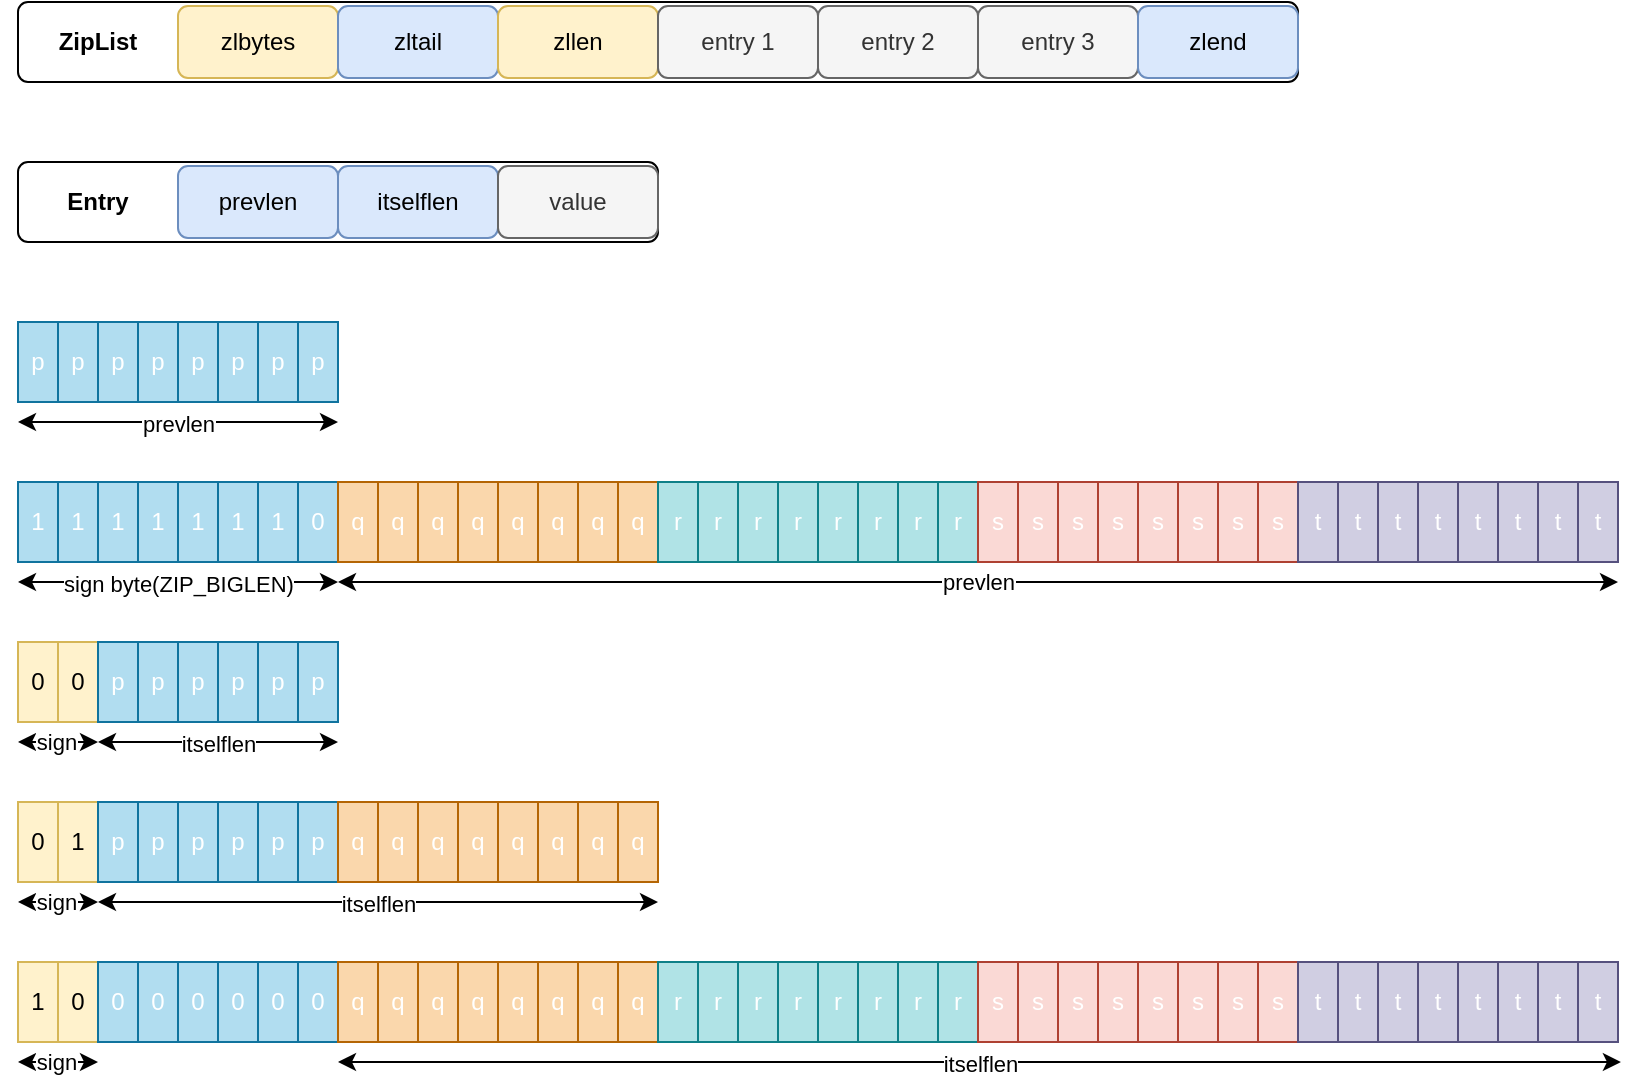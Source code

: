 <mxfile version="22.1.16" type="device">
  <diagram name="페이지-1" id="Gcc-xkVWNxIO55lsaenb">
    <mxGraphModel dx="599" dy="394" grid="0" gridSize="10" guides="1" tooltips="1" connect="1" arrows="1" fold="1" page="1" pageScale="1" pageWidth="1169" pageHeight="827" math="0" shadow="0">
      <root>
        <mxCell id="0" />
        <mxCell id="1" parent="0" />
        <mxCell id="vcLzqb1B1sTBKDjQmZa7-1" value="" style="rounded=1;absoluteArcSize=1;html=1;arcSize=10;" vertex="1" parent="1">
          <mxGeometry x="240" y="160" width="640" height="40" as="geometry" />
        </mxCell>
        <mxCell id="vcLzqb1B1sTBKDjQmZa7-2" value="&lt;b&gt;ZipList&lt;/b&gt;" style="html=1;shape=mxgraph.er.anchor;whiteSpace=wrap;" vertex="1" parent="vcLzqb1B1sTBKDjQmZa7-1">
          <mxGeometry width="80" height="40" as="geometry" />
        </mxCell>
        <mxCell id="vcLzqb1B1sTBKDjQmZa7-3" value="zlbytes" style="rounded=1;absoluteArcSize=1;html=1;arcSize=10;whiteSpace=wrap;points=[];strokeColor=#d6b656;fillColor=#fff2cc;" vertex="1" parent="vcLzqb1B1sTBKDjQmZa7-1">
          <mxGeometry x="80" y="2" width="80" height="36" as="geometry" />
        </mxCell>
        <mxCell id="vcLzqb1B1sTBKDjQmZa7-4" value="zltail" style="rounded=1;absoluteArcSize=1;html=1;arcSize=10;whiteSpace=wrap;points=[];strokeColor=#6c8ebf;fillColor=#dae8fc;" vertex="1" parent="vcLzqb1B1sTBKDjQmZa7-1">
          <mxGeometry x="160" y="2" width="80" height="36" as="geometry" />
        </mxCell>
        <mxCell id="vcLzqb1B1sTBKDjQmZa7-5" value="zllen" style="rounded=1;absoluteArcSize=1;html=1;arcSize=10;whiteSpace=wrap;points=[];strokeColor=#d6b656;fillColor=#fff2cc;" vertex="1" parent="vcLzqb1B1sTBKDjQmZa7-1">
          <mxGeometry x="240" y="2" width="80" height="36" as="geometry" />
        </mxCell>
        <mxCell id="vcLzqb1B1sTBKDjQmZa7-6" value="entry 1" style="rounded=1;absoluteArcSize=1;html=1;arcSize=10;whiteSpace=wrap;points=[];strokeColor=#666666;fillColor=#f5f5f5;fontColor=#333333;" vertex="1" parent="vcLzqb1B1sTBKDjQmZa7-1">
          <mxGeometry x="320" y="2" width="80" height="36" as="geometry" />
        </mxCell>
        <mxCell id="vcLzqb1B1sTBKDjQmZa7-7" value="entry 2" style="rounded=1;absoluteArcSize=1;html=1;arcSize=10;whiteSpace=wrap;points=[];strokeColor=#666666;fillColor=#f5f5f5;fontColor=#333333;" vertex="1" parent="vcLzqb1B1sTBKDjQmZa7-1">
          <mxGeometry x="400" y="2" width="80" height="36" as="geometry" />
        </mxCell>
        <mxCell id="vcLzqb1B1sTBKDjQmZa7-8" value="entry 3" style="rounded=1;absoluteArcSize=1;html=1;arcSize=10;whiteSpace=wrap;points=[];strokeColor=#666666;fillColor=#f5f5f5;fontColor=#333333;" vertex="1" parent="vcLzqb1B1sTBKDjQmZa7-1">
          <mxGeometry x="480" y="2" width="80" height="36" as="geometry" />
        </mxCell>
        <mxCell id="vcLzqb1B1sTBKDjQmZa7-9" value="zlend" style="rounded=1;absoluteArcSize=1;html=1;arcSize=10;whiteSpace=wrap;points=[];strokeColor=#6c8ebf;fillColor=#dae8fc;" vertex="1" parent="vcLzqb1B1sTBKDjQmZa7-1">
          <mxGeometry x="560" y="2" width="80" height="36" as="geometry" />
        </mxCell>
        <mxCell id="vcLzqb1B1sTBKDjQmZa7-10" value="" style="rounded=1;absoluteArcSize=1;html=1;arcSize=10;" vertex="1" parent="1">
          <mxGeometry x="240" y="240" width="320" height="40" as="geometry" />
        </mxCell>
        <mxCell id="vcLzqb1B1sTBKDjQmZa7-11" value="&lt;b&gt;Entry&lt;/b&gt;" style="html=1;shape=mxgraph.er.anchor;whiteSpace=wrap;" vertex="1" parent="vcLzqb1B1sTBKDjQmZa7-10">
          <mxGeometry width="80" height="40" as="geometry" />
        </mxCell>
        <mxCell id="vcLzqb1B1sTBKDjQmZa7-12" value="prevlen" style="rounded=1;absoluteArcSize=1;html=1;arcSize=10;whiteSpace=wrap;points=[];strokeColor=#6c8ebf;fillColor=#dae8fc;" vertex="1" parent="vcLzqb1B1sTBKDjQmZa7-10">
          <mxGeometry x="80" y="2" width="80" height="36" as="geometry" />
        </mxCell>
        <mxCell id="vcLzqb1B1sTBKDjQmZa7-13" value="itselflen" style="rounded=1;absoluteArcSize=1;html=1;arcSize=10;whiteSpace=wrap;points=[];strokeColor=#6c8ebf;fillColor=#dae8fc;" vertex="1" parent="vcLzqb1B1sTBKDjQmZa7-10">
          <mxGeometry x="160" y="2" width="80" height="36" as="geometry" />
        </mxCell>
        <mxCell id="vcLzqb1B1sTBKDjQmZa7-14" value="value" style="rounded=1;absoluteArcSize=1;html=1;arcSize=10;whiteSpace=wrap;points=[];strokeColor=#666666;fillColor=#f5f5f5;fontColor=#333333;" vertex="1" parent="vcLzqb1B1sTBKDjQmZa7-10">
          <mxGeometry x="240" y="2" width="80" height="36" as="geometry" />
        </mxCell>
        <mxCell id="vcLzqb1B1sTBKDjQmZa7-15" value="&lt;font color=&quot;#ffffff&quot;&gt;p&lt;/font&gt;" style="text;html=1;strokeColor=#10739e;fillColor=#b1ddf0;align=center;verticalAlign=middle;whiteSpace=wrap;rounded=0;" vertex="1" parent="1">
          <mxGeometry x="240" y="320" width="20" height="40" as="geometry" />
        </mxCell>
        <mxCell id="vcLzqb1B1sTBKDjQmZa7-16" value="&lt;font color=&quot;#ffffff&quot;&gt;p&lt;/font&gt;" style="text;html=1;strokeColor=#10739e;fillColor=#b1ddf0;align=center;verticalAlign=middle;whiteSpace=wrap;rounded=0;" vertex="1" parent="1">
          <mxGeometry x="260" y="320" width="20" height="40" as="geometry" />
        </mxCell>
        <mxCell id="vcLzqb1B1sTBKDjQmZa7-17" value="&lt;font color=&quot;#ffffff&quot;&gt;p&lt;/font&gt;" style="text;html=1;strokeColor=#10739e;fillColor=#b1ddf0;align=center;verticalAlign=middle;whiteSpace=wrap;rounded=0;" vertex="1" parent="1">
          <mxGeometry x="280" y="320" width="20" height="40" as="geometry" />
        </mxCell>
        <mxCell id="vcLzqb1B1sTBKDjQmZa7-18" value="&lt;font color=&quot;#ffffff&quot;&gt;p&lt;/font&gt;" style="text;html=1;strokeColor=#10739e;fillColor=#b1ddf0;align=center;verticalAlign=middle;whiteSpace=wrap;rounded=0;" vertex="1" parent="1">
          <mxGeometry x="300" y="320" width="20" height="40" as="geometry" />
        </mxCell>
        <mxCell id="vcLzqb1B1sTBKDjQmZa7-19" value="&lt;font color=&quot;#ffffff&quot;&gt;p&lt;/font&gt;" style="text;html=1;strokeColor=#10739e;fillColor=#b1ddf0;align=center;verticalAlign=middle;whiteSpace=wrap;rounded=0;" vertex="1" parent="1">
          <mxGeometry x="320" y="320" width="20" height="40" as="geometry" />
        </mxCell>
        <mxCell id="vcLzqb1B1sTBKDjQmZa7-20" value="&lt;font color=&quot;#ffffff&quot;&gt;p&lt;/font&gt;" style="text;html=1;strokeColor=#10739e;fillColor=#b1ddf0;align=center;verticalAlign=middle;whiteSpace=wrap;rounded=0;" vertex="1" parent="1">
          <mxGeometry x="340" y="320" width="20" height="40" as="geometry" />
        </mxCell>
        <mxCell id="vcLzqb1B1sTBKDjQmZa7-21" value="&lt;font color=&quot;#ffffff&quot;&gt;p&lt;/font&gt;" style="text;html=1;strokeColor=#10739e;fillColor=#b1ddf0;align=center;verticalAlign=middle;whiteSpace=wrap;rounded=0;" vertex="1" parent="1">
          <mxGeometry x="360" y="320" width="20" height="40" as="geometry" />
        </mxCell>
        <mxCell id="vcLzqb1B1sTBKDjQmZa7-22" value="&lt;font color=&quot;#ffffff&quot;&gt;p&lt;/font&gt;" style="text;html=1;strokeColor=#10739e;fillColor=#b1ddf0;align=center;verticalAlign=middle;whiteSpace=wrap;rounded=0;" vertex="1" parent="1">
          <mxGeometry x="380" y="320" width="20" height="40" as="geometry" />
        </mxCell>
        <mxCell id="vcLzqb1B1sTBKDjQmZa7-23" value="" style="endArrow=classic;startArrow=classic;html=1;rounded=0;" edge="1" parent="1">
          <mxGeometry width="50" height="50" relative="1" as="geometry">
            <mxPoint x="240" y="370" as="sourcePoint" />
            <mxPoint x="400" y="370" as="targetPoint" />
          </mxGeometry>
        </mxCell>
        <mxCell id="vcLzqb1B1sTBKDjQmZa7-24" value="prevlen" style="edgeLabel;html=1;align=center;verticalAlign=middle;resizable=0;points=[];" vertex="1" connectable="0" parent="vcLzqb1B1sTBKDjQmZa7-23">
          <mxGeometry y="-1" relative="1" as="geometry">
            <mxPoint as="offset" />
          </mxGeometry>
        </mxCell>
        <mxCell id="vcLzqb1B1sTBKDjQmZa7-25" value="&lt;font color=&quot;#ffffff&quot;&gt;1&lt;/font&gt;" style="text;html=1;strokeColor=#10739e;fillColor=#b1ddf0;align=center;verticalAlign=middle;whiteSpace=wrap;rounded=0;" vertex="1" parent="1">
          <mxGeometry x="240" y="400" width="20" height="40" as="geometry" />
        </mxCell>
        <mxCell id="vcLzqb1B1sTBKDjQmZa7-26" value="&lt;font color=&quot;#ffffff&quot;&gt;1&lt;/font&gt;" style="text;html=1;strokeColor=#10739e;fillColor=#b1ddf0;align=center;verticalAlign=middle;whiteSpace=wrap;rounded=0;" vertex="1" parent="1">
          <mxGeometry x="260" y="400" width="20" height="40" as="geometry" />
        </mxCell>
        <mxCell id="vcLzqb1B1sTBKDjQmZa7-27" value="&lt;font color=&quot;#ffffff&quot;&gt;1&lt;/font&gt;" style="text;html=1;strokeColor=#10739e;fillColor=#b1ddf0;align=center;verticalAlign=middle;whiteSpace=wrap;rounded=0;" vertex="1" parent="1">
          <mxGeometry x="280" y="400" width="20" height="40" as="geometry" />
        </mxCell>
        <mxCell id="vcLzqb1B1sTBKDjQmZa7-28" value="&lt;font color=&quot;#ffffff&quot;&gt;1&lt;/font&gt;" style="text;html=1;strokeColor=#10739e;fillColor=#b1ddf0;align=center;verticalAlign=middle;whiteSpace=wrap;rounded=0;" vertex="1" parent="1">
          <mxGeometry x="300" y="400" width="20" height="40" as="geometry" />
        </mxCell>
        <mxCell id="vcLzqb1B1sTBKDjQmZa7-29" value="&lt;font color=&quot;#ffffff&quot;&gt;1&lt;/font&gt;" style="text;html=1;strokeColor=#10739e;fillColor=#b1ddf0;align=center;verticalAlign=middle;whiteSpace=wrap;rounded=0;" vertex="1" parent="1">
          <mxGeometry x="320" y="400" width="20" height="40" as="geometry" />
        </mxCell>
        <mxCell id="vcLzqb1B1sTBKDjQmZa7-30" value="&lt;font color=&quot;#ffffff&quot;&gt;1&lt;/font&gt;" style="text;html=1;strokeColor=#10739e;fillColor=#b1ddf0;align=center;verticalAlign=middle;whiteSpace=wrap;rounded=0;" vertex="1" parent="1">
          <mxGeometry x="340" y="400" width="20" height="40" as="geometry" />
        </mxCell>
        <mxCell id="vcLzqb1B1sTBKDjQmZa7-31" value="&lt;font color=&quot;#ffffff&quot;&gt;1&lt;/font&gt;" style="text;html=1;strokeColor=#10739e;fillColor=#b1ddf0;align=center;verticalAlign=middle;whiteSpace=wrap;rounded=0;" vertex="1" parent="1">
          <mxGeometry x="360" y="400" width="20" height="40" as="geometry" />
        </mxCell>
        <mxCell id="vcLzqb1B1sTBKDjQmZa7-32" value="&lt;font color=&quot;#ffffff&quot;&gt;0&lt;/font&gt;" style="text;html=1;strokeColor=#10739e;fillColor=#b1ddf0;align=center;verticalAlign=middle;whiteSpace=wrap;rounded=0;" vertex="1" parent="1">
          <mxGeometry x="380" y="400" width="20" height="40" as="geometry" />
        </mxCell>
        <mxCell id="vcLzqb1B1sTBKDjQmZa7-33" value="" style="endArrow=classic;startArrow=classic;html=1;rounded=0;" edge="1" parent="1">
          <mxGeometry width="50" height="50" relative="1" as="geometry">
            <mxPoint x="240" y="450" as="sourcePoint" />
            <mxPoint x="400" y="450" as="targetPoint" />
          </mxGeometry>
        </mxCell>
        <mxCell id="vcLzqb1B1sTBKDjQmZa7-34" value="sign byte(ZIP_BIGLEN)" style="edgeLabel;html=1;align=center;verticalAlign=middle;resizable=0;points=[];" vertex="1" connectable="0" parent="vcLzqb1B1sTBKDjQmZa7-33">
          <mxGeometry y="-1" relative="1" as="geometry">
            <mxPoint as="offset" />
          </mxGeometry>
        </mxCell>
        <mxCell id="vcLzqb1B1sTBKDjQmZa7-35" value="&lt;font color=&quot;#ffffff&quot;&gt;q&lt;/font&gt;" style="text;html=1;strokeColor=#b46504;fillColor=#fad7ac;align=center;verticalAlign=middle;whiteSpace=wrap;rounded=0;" vertex="1" parent="1">
          <mxGeometry x="400" y="400" width="20" height="40" as="geometry" />
        </mxCell>
        <mxCell id="vcLzqb1B1sTBKDjQmZa7-36" value="&lt;font color=&quot;#ffffff&quot;&gt;q&lt;/font&gt;" style="text;html=1;strokeColor=#b46504;fillColor=#fad7ac;align=center;verticalAlign=middle;whiteSpace=wrap;rounded=0;" vertex="1" parent="1">
          <mxGeometry x="420" y="400" width="20" height="40" as="geometry" />
        </mxCell>
        <mxCell id="vcLzqb1B1sTBKDjQmZa7-37" value="&lt;font color=&quot;#ffffff&quot;&gt;q&lt;/font&gt;" style="text;html=1;strokeColor=#b46504;fillColor=#fad7ac;align=center;verticalAlign=middle;whiteSpace=wrap;rounded=0;" vertex="1" parent="1">
          <mxGeometry x="440" y="400" width="20" height="40" as="geometry" />
        </mxCell>
        <mxCell id="vcLzqb1B1sTBKDjQmZa7-38" value="&lt;font color=&quot;#ffffff&quot;&gt;q&lt;/font&gt;" style="text;html=1;strokeColor=#b46504;fillColor=#fad7ac;align=center;verticalAlign=middle;whiteSpace=wrap;rounded=0;" vertex="1" parent="1">
          <mxGeometry x="460" y="400" width="20" height="40" as="geometry" />
        </mxCell>
        <mxCell id="vcLzqb1B1sTBKDjQmZa7-39" value="&lt;font color=&quot;#ffffff&quot;&gt;q&lt;/font&gt;" style="text;html=1;strokeColor=#b46504;fillColor=#fad7ac;align=center;verticalAlign=middle;whiteSpace=wrap;rounded=0;" vertex="1" parent="1">
          <mxGeometry x="480" y="400" width="20" height="40" as="geometry" />
        </mxCell>
        <mxCell id="vcLzqb1B1sTBKDjQmZa7-40" value="&lt;font color=&quot;#ffffff&quot;&gt;q&lt;/font&gt;" style="text;html=1;strokeColor=#b46504;fillColor=#fad7ac;align=center;verticalAlign=middle;whiteSpace=wrap;rounded=0;" vertex="1" parent="1">
          <mxGeometry x="500" y="400" width="20" height="40" as="geometry" />
        </mxCell>
        <mxCell id="vcLzqb1B1sTBKDjQmZa7-41" value="&lt;font color=&quot;#ffffff&quot;&gt;q&lt;/font&gt;" style="text;html=1;strokeColor=#b46504;fillColor=#fad7ac;align=center;verticalAlign=middle;whiteSpace=wrap;rounded=0;" vertex="1" parent="1">
          <mxGeometry x="520" y="400" width="20" height="40" as="geometry" />
        </mxCell>
        <mxCell id="vcLzqb1B1sTBKDjQmZa7-42" value="&lt;font color=&quot;#ffffff&quot;&gt;q&lt;/font&gt;" style="text;html=1;strokeColor=#b46504;fillColor=#fad7ac;align=center;verticalAlign=middle;whiteSpace=wrap;rounded=0;" vertex="1" parent="1">
          <mxGeometry x="540" y="400" width="20" height="40" as="geometry" />
        </mxCell>
        <mxCell id="vcLzqb1B1sTBKDjQmZa7-43" value="&lt;font color=&quot;#ffffff&quot;&gt;r&lt;/font&gt;" style="text;html=1;strokeColor=#0e8088;fillColor=#b0e3e6;align=center;verticalAlign=middle;whiteSpace=wrap;rounded=0;" vertex="1" parent="1">
          <mxGeometry x="560" y="400" width="20" height="40" as="geometry" />
        </mxCell>
        <mxCell id="vcLzqb1B1sTBKDjQmZa7-44" value="&lt;font color=&quot;#ffffff&quot;&gt;r&lt;/font&gt;" style="text;html=1;strokeColor=#0e8088;fillColor=#b0e3e6;align=center;verticalAlign=middle;whiteSpace=wrap;rounded=0;" vertex="1" parent="1">
          <mxGeometry x="580" y="400" width="20" height="40" as="geometry" />
        </mxCell>
        <mxCell id="vcLzqb1B1sTBKDjQmZa7-45" value="&lt;font color=&quot;#ffffff&quot;&gt;r&lt;/font&gt;" style="text;html=1;strokeColor=#0e8088;fillColor=#b0e3e6;align=center;verticalAlign=middle;whiteSpace=wrap;rounded=0;" vertex="1" parent="1">
          <mxGeometry x="600" y="400" width="20" height="40" as="geometry" />
        </mxCell>
        <mxCell id="vcLzqb1B1sTBKDjQmZa7-46" value="&lt;font color=&quot;#ffffff&quot;&gt;r&lt;/font&gt;" style="text;html=1;strokeColor=#0e8088;fillColor=#b0e3e6;align=center;verticalAlign=middle;whiteSpace=wrap;rounded=0;" vertex="1" parent="1">
          <mxGeometry x="620" y="400" width="20" height="40" as="geometry" />
        </mxCell>
        <mxCell id="vcLzqb1B1sTBKDjQmZa7-47" value="&lt;font color=&quot;#ffffff&quot;&gt;r&lt;/font&gt;" style="text;html=1;strokeColor=#0e8088;fillColor=#b0e3e6;align=center;verticalAlign=middle;whiteSpace=wrap;rounded=0;" vertex="1" parent="1">
          <mxGeometry x="640" y="400" width="20" height="40" as="geometry" />
        </mxCell>
        <mxCell id="vcLzqb1B1sTBKDjQmZa7-48" value="&lt;font color=&quot;#ffffff&quot;&gt;r&lt;/font&gt;" style="text;html=1;strokeColor=#0e8088;fillColor=#b0e3e6;align=center;verticalAlign=middle;whiteSpace=wrap;rounded=0;" vertex="1" parent="1">
          <mxGeometry x="660" y="400" width="20" height="40" as="geometry" />
        </mxCell>
        <mxCell id="vcLzqb1B1sTBKDjQmZa7-49" value="&lt;font color=&quot;#ffffff&quot;&gt;r&lt;/font&gt;" style="text;html=1;strokeColor=#0e8088;fillColor=#b0e3e6;align=center;verticalAlign=middle;whiteSpace=wrap;rounded=0;" vertex="1" parent="1">
          <mxGeometry x="680" y="400" width="20" height="40" as="geometry" />
        </mxCell>
        <mxCell id="vcLzqb1B1sTBKDjQmZa7-50" value="&lt;font color=&quot;#ffffff&quot;&gt;r&lt;/font&gt;" style="text;html=1;strokeColor=#0e8088;fillColor=#b0e3e6;align=center;verticalAlign=middle;whiteSpace=wrap;rounded=0;" vertex="1" parent="1">
          <mxGeometry x="700" y="400" width="20" height="40" as="geometry" />
        </mxCell>
        <mxCell id="vcLzqb1B1sTBKDjQmZa7-51" value="&lt;font color=&quot;#ffffff&quot;&gt;s&lt;/font&gt;" style="text;html=1;strokeColor=#ae4132;fillColor=#fad9d5;align=center;verticalAlign=middle;whiteSpace=wrap;rounded=0;" vertex="1" parent="1">
          <mxGeometry x="720" y="400" width="20" height="40" as="geometry" />
        </mxCell>
        <mxCell id="vcLzqb1B1sTBKDjQmZa7-52" value="&lt;font color=&quot;#ffffff&quot;&gt;s&lt;/font&gt;" style="text;html=1;strokeColor=#ae4132;fillColor=#fad9d5;align=center;verticalAlign=middle;whiteSpace=wrap;rounded=0;" vertex="1" parent="1">
          <mxGeometry x="740" y="400" width="20" height="40" as="geometry" />
        </mxCell>
        <mxCell id="vcLzqb1B1sTBKDjQmZa7-53" value="&lt;font color=&quot;#ffffff&quot;&gt;s&lt;/font&gt;" style="text;html=1;strokeColor=#ae4132;fillColor=#fad9d5;align=center;verticalAlign=middle;whiteSpace=wrap;rounded=0;" vertex="1" parent="1">
          <mxGeometry x="760" y="400" width="20" height="40" as="geometry" />
        </mxCell>
        <mxCell id="vcLzqb1B1sTBKDjQmZa7-54" value="&lt;font color=&quot;#ffffff&quot;&gt;s&lt;/font&gt;" style="text;html=1;strokeColor=#ae4132;fillColor=#fad9d5;align=center;verticalAlign=middle;whiteSpace=wrap;rounded=0;" vertex="1" parent="1">
          <mxGeometry x="780" y="400" width="20" height="40" as="geometry" />
        </mxCell>
        <mxCell id="vcLzqb1B1sTBKDjQmZa7-56" value="&lt;font color=&quot;#ffffff&quot;&gt;s&lt;/font&gt;" style="text;html=1;strokeColor=#ae4132;fillColor=#fad9d5;align=center;verticalAlign=middle;whiteSpace=wrap;rounded=0;" vertex="1" parent="1">
          <mxGeometry x="800" y="400" width="20" height="40" as="geometry" />
        </mxCell>
        <mxCell id="vcLzqb1B1sTBKDjQmZa7-57" value="&lt;font color=&quot;#ffffff&quot;&gt;s&lt;/font&gt;" style="text;html=1;strokeColor=#ae4132;fillColor=#fad9d5;align=center;verticalAlign=middle;whiteSpace=wrap;rounded=0;" vertex="1" parent="1">
          <mxGeometry x="820" y="400" width="20" height="40" as="geometry" />
        </mxCell>
        <mxCell id="vcLzqb1B1sTBKDjQmZa7-58" value="&lt;font color=&quot;#ffffff&quot;&gt;s&lt;/font&gt;" style="text;html=1;strokeColor=#ae4132;fillColor=#fad9d5;align=center;verticalAlign=middle;whiteSpace=wrap;rounded=0;" vertex="1" parent="1">
          <mxGeometry x="840" y="400" width="20" height="40" as="geometry" />
        </mxCell>
        <mxCell id="vcLzqb1B1sTBKDjQmZa7-59" value="&lt;font color=&quot;#ffffff&quot;&gt;s&lt;/font&gt;" style="text;html=1;strokeColor=#ae4132;fillColor=#fad9d5;align=center;verticalAlign=middle;whiteSpace=wrap;rounded=0;" vertex="1" parent="1">
          <mxGeometry x="860" y="400" width="20" height="40" as="geometry" />
        </mxCell>
        <mxCell id="vcLzqb1B1sTBKDjQmZa7-60" value="&lt;font color=&quot;#ffffff&quot;&gt;t&lt;/font&gt;" style="text;html=1;strokeColor=#56517e;fillColor=#d0cee2;align=center;verticalAlign=middle;whiteSpace=wrap;rounded=0;" vertex="1" parent="1">
          <mxGeometry x="880" y="400" width="20" height="40" as="geometry" />
        </mxCell>
        <mxCell id="vcLzqb1B1sTBKDjQmZa7-61" value="&lt;font color=&quot;#ffffff&quot;&gt;t&lt;/font&gt;" style="text;html=1;strokeColor=#56517e;fillColor=#d0cee2;align=center;verticalAlign=middle;whiteSpace=wrap;rounded=0;" vertex="1" parent="1">
          <mxGeometry x="900" y="400" width="20" height="40" as="geometry" />
        </mxCell>
        <mxCell id="vcLzqb1B1sTBKDjQmZa7-62" value="&lt;font color=&quot;#ffffff&quot;&gt;t&lt;/font&gt;" style="text;html=1;strokeColor=#56517e;fillColor=#d0cee2;align=center;verticalAlign=middle;whiteSpace=wrap;rounded=0;" vertex="1" parent="1">
          <mxGeometry x="920" y="400" width="20" height="40" as="geometry" />
        </mxCell>
        <mxCell id="vcLzqb1B1sTBKDjQmZa7-63" value="&lt;font color=&quot;#ffffff&quot;&gt;t&lt;/font&gt;" style="text;html=1;strokeColor=#56517e;fillColor=#d0cee2;align=center;verticalAlign=middle;whiteSpace=wrap;rounded=0;" vertex="1" parent="1">
          <mxGeometry x="940" y="400" width="20" height="40" as="geometry" />
        </mxCell>
        <mxCell id="vcLzqb1B1sTBKDjQmZa7-64" value="&lt;font color=&quot;#ffffff&quot;&gt;t&lt;/font&gt;" style="text;html=1;strokeColor=#56517e;fillColor=#d0cee2;align=center;verticalAlign=middle;whiteSpace=wrap;rounded=0;" vertex="1" parent="1">
          <mxGeometry x="960" y="400" width="20" height="40" as="geometry" />
        </mxCell>
        <mxCell id="vcLzqb1B1sTBKDjQmZa7-65" value="&lt;font color=&quot;#ffffff&quot;&gt;t&lt;/font&gt;" style="text;html=1;strokeColor=#56517e;fillColor=#d0cee2;align=center;verticalAlign=middle;whiteSpace=wrap;rounded=0;" vertex="1" parent="1">
          <mxGeometry x="980" y="400" width="20" height="40" as="geometry" />
        </mxCell>
        <mxCell id="vcLzqb1B1sTBKDjQmZa7-66" value="&lt;font color=&quot;#ffffff&quot;&gt;t&lt;/font&gt;" style="text;html=1;strokeColor=#56517e;fillColor=#d0cee2;align=center;verticalAlign=middle;whiteSpace=wrap;rounded=0;" vertex="1" parent="1">
          <mxGeometry x="1000" y="400" width="20" height="40" as="geometry" />
        </mxCell>
        <mxCell id="vcLzqb1B1sTBKDjQmZa7-67" value="&lt;font color=&quot;#ffffff&quot;&gt;t&lt;/font&gt;" style="text;html=1;strokeColor=#56517e;fillColor=#d0cee2;align=center;verticalAlign=middle;whiteSpace=wrap;rounded=0;" vertex="1" parent="1">
          <mxGeometry x="1020" y="400" width="20" height="40" as="geometry" />
        </mxCell>
        <mxCell id="vcLzqb1B1sTBKDjQmZa7-69" value="" style="endArrow=classic;startArrow=classic;html=1;rounded=0;" edge="1" parent="1">
          <mxGeometry width="50" height="50" relative="1" as="geometry">
            <mxPoint x="400" y="450" as="sourcePoint" />
            <mxPoint x="1040" y="450" as="targetPoint" />
          </mxGeometry>
        </mxCell>
        <mxCell id="vcLzqb1B1sTBKDjQmZa7-70" value="prevlen" style="edgeLabel;html=1;align=center;verticalAlign=middle;resizable=0;points=[];" vertex="1" connectable="0" parent="vcLzqb1B1sTBKDjQmZa7-69">
          <mxGeometry x="-0.002" relative="1" as="geometry">
            <mxPoint as="offset" />
          </mxGeometry>
        </mxCell>
        <mxCell id="vcLzqb1B1sTBKDjQmZa7-71" value="0" style="text;html=1;strokeColor=#d6b656;fillColor=#fff2cc;align=center;verticalAlign=middle;whiteSpace=wrap;rounded=0;" vertex="1" parent="1">
          <mxGeometry x="240" y="480" width="20" height="40" as="geometry" />
        </mxCell>
        <mxCell id="vcLzqb1B1sTBKDjQmZa7-72" value="0" style="text;html=1;strokeColor=#d6b656;fillColor=#fff2cc;align=center;verticalAlign=middle;whiteSpace=wrap;rounded=0;" vertex="1" parent="1">
          <mxGeometry x="260" y="480" width="20" height="40" as="geometry" />
        </mxCell>
        <mxCell id="vcLzqb1B1sTBKDjQmZa7-73" value="&lt;font color=&quot;#ffffff&quot;&gt;p&lt;/font&gt;" style="text;html=1;strokeColor=#10739e;fillColor=#b1ddf0;align=center;verticalAlign=middle;whiteSpace=wrap;rounded=0;" vertex="1" parent="1">
          <mxGeometry x="280" y="480" width="20" height="40" as="geometry" />
        </mxCell>
        <mxCell id="vcLzqb1B1sTBKDjQmZa7-74" value="&lt;font color=&quot;#ffffff&quot;&gt;p&lt;/font&gt;" style="text;html=1;strokeColor=#10739e;fillColor=#b1ddf0;align=center;verticalAlign=middle;whiteSpace=wrap;rounded=0;" vertex="1" parent="1">
          <mxGeometry x="300" y="480" width="20" height="40" as="geometry" />
        </mxCell>
        <mxCell id="vcLzqb1B1sTBKDjQmZa7-75" value="&lt;font color=&quot;#ffffff&quot;&gt;p&lt;/font&gt;" style="text;html=1;strokeColor=#10739e;fillColor=#b1ddf0;align=center;verticalAlign=middle;whiteSpace=wrap;rounded=0;" vertex="1" parent="1">
          <mxGeometry x="320" y="480" width="20" height="40" as="geometry" />
        </mxCell>
        <mxCell id="vcLzqb1B1sTBKDjQmZa7-76" value="&lt;font color=&quot;#ffffff&quot;&gt;p&lt;/font&gt;" style="text;html=1;strokeColor=#10739e;fillColor=#b1ddf0;align=center;verticalAlign=middle;whiteSpace=wrap;rounded=0;" vertex="1" parent="1">
          <mxGeometry x="340" y="480" width="20" height="40" as="geometry" />
        </mxCell>
        <mxCell id="vcLzqb1B1sTBKDjQmZa7-77" value="&lt;font color=&quot;#ffffff&quot;&gt;p&lt;/font&gt;" style="text;html=1;strokeColor=#10739e;fillColor=#b1ddf0;align=center;verticalAlign=middle;whiteSpace=wrap;rounded=0;" vertex="1" parent="1">
          <mxGeometry x="360" y="480" width="20" height="40" as="geometry" />
        </mxCell>
        <mxCell id="vcLzqb1B1sTBKDjQmZa7-78" value="&lt;font color=&quot;#ffffff&quot;&gt;p&lt;/font&gt;" style="text;html=1;strokeColor=#10739e;fillColor=#b1ddf0;align=center;verticalAlign=middle;whiteSpace=wrap;rounded=0;" vertex="1" parent="1">
          <mxGeometry x="380" y="480" width="20" height="40" as="geometry" />
        </mxCell>
        <mxCell id="vcLzqb1B1sTBKDjQmZa7-79" value="" style="endArrow=classic;startArrow=classic;html=1;rounded=0;" edge="1" parent="1">
          <mxGeometry width="50" height="50" relative="1" as="geometry">
            <mxPoint x="280" y="530" as="sourcePoint" />
            <mxPoint x="400" y="530" as="targetPoint" />
          </mxGeometry>
        </mxCell>
        <mxCell id="vcLzqb1B1sTBKDjQmZa7-80" value="itselflen" style="edgeLabel;html=1;align=center;verticalAlign=middle;resizable=0;points=[];" vertex="1" connectable="0" parent="vcLzqb1B1sTBKDjQmZa7-79">
          <mxGeometry y="-1" relative="1" as="geometry">
            <mxPoint as="offset" />
          </mxGeometry>
        </mxCell>
        <mxCell id="vcLzqb1B1sTBKDjQmZa7-92" value="1" style="text;html=1;strokeColor=#d6b656;fillColor=#fff2cc;align=center;verticalAlign=middle;whiteSpace=wrap;rounded=0;" vertex="1" parent="1">
          <mxGeometry x="240" y="640" width="20" height="40" as="geometry" />
        </mxCell>
        <mxCell id="vcLzqb1B1sTBKDjQmZa7-93" value="0" style="text;html=1;strokeColor=#d6b656;fillColor=#fff2cc;align=center;verticalAlign=middle;whiteSpace=wrap;rounded=0;" vertex="1" parent="1">
          <mxGeometry x="260" y="640" width="20" height="40" as="geometry" />
        </mxCell>
        <mxCell id="vcLzqb1B1sTBKDjQmZa7-94" value="&lt;font color=&quot;#ffffff&quot;&gt;0&lt;/font&gt;" style="text;html=1;strokeColor=#10739e;fillColor=#b1ddf0;align=center;verticalAlign=middle;whiteSpace=wrap;rounded=0;" vertex="1" parent="1">
          <mxGeometry x="280" y="640" width="20" height="40" as="geometry" />
        </mxCell>
        <mxCell id="vcLzqb1B1sTBKDjQmZa7-95" value="&lt;font color=&quot;#ffffff&quot;&gt;0&lt;/font&gt;" style="text;html=1;strokeColor=#10739e;fillColor=#b1ddf0;align=center;verticalAlign=middle;whiteSpace=wrap;rounded=0;" vertex="1" parent="1">
          <mxGeometry x="300" y="640" width="20" height="40" as="geometry" />
        </mxCell>
        <mxCell id="vcLzqb1B1sTBKDjQmZa7-96" value="&lt;font color=&quot;#ffffff&quot;&gt;0&lt;/font&gt;" style="text;html=1;strokeColor=#10739e;fillColor=#b1ddf0;align=center;verticalAlign=middle;whiteSpace=wrap;rounded=0;" vertex="1" parent="1">
          <mxGeometry x="320" y="640" width="20" height="40" as="geometry" />
        </mxCell>
        <mxCell id="vcLzqb1B1sTBKDjQmZa7-97" value="&lt;font color=&quot;#ffffff&quot;&gt;0&lt;/font&gt;" style="text;html=1;strokeColor=#10739e;fillColor=#b1ddf0;align=center;verticalAlign=middle;whiteSpace=wrap;rounded=0;" vertex="1" parent="1">
          <mxGeometry x="340" y="640" width="20" height="40" as="geometry" />
        </mxCell>
        <mxCell id="vcLzqb1B1sTBKDjQmZa7-98" value="&lt;font color=&quot;#ffffff&quot;&gt;0&lt;/font&gt;" style="text;html=1;strokeColor=#10739e;fillColor=#b1ddf0;align=center;verticalAlign=middle;whiteSpace=wrap;rounded=0;" vertex="1" parent="1">
          <mxGeometry x="360" y="640" width="20" height="40" as="geometry" />
        </mxCell>
        <mxCell id="vcLzqb1B1sTBKDjQmZa7-99" value="&lt;font color=&quot;#ffffff&quot;&gt;0&lt;/font&gt;" style="text;html=1;strokeColor=#10739e;fillColor=#b1ddf0;align=center;verticalAlign=middle;whiteSpace=wrap;rounded=0;" vertex="1" parent="1">
          <mxGeometry x="380" y="640" width="20" height="40" as="geometry" />
        </mxCell>
        <mxCell id="vcLzqb1B1sTBKDjQmZa7-100" value="" style="endArrow=classic;startArrow=classic;html=1;rounded=0;" edge="1" parent="1">
          <mxGeometry width="50" height="50" relative="1" as="geometry">
            <mxPoint x="400" y="690" as="sourcePoint" />
            <mxPoint x="1041.455" y="690" as="targetPoint" />
          </mxGeometry>
        </mxCell>
        <mxCell id="vcLzqb1B1sTBKDjQmZa7-101" value="itselflen" style="edgeLabel;html=1;align=center;verticalAlign=middle;resizable=0;points=[];" vertex="1" connectable="0" parent="vcLzqb1B1sTBKDjQmZa7-100">
          <mxGeometry y="-1" relative="1" as="geometry">
            <mxPoint as="offset" />
          </mxGeometry>
        </mxCell>
        <mxCell id="vcLzqb1B1sTBKDjQmZa7-102" value="" style="endArrow=classic;startArrow=classic;html=1;rounded=0;" edge="1" parent="1">
          <mxGeometry width="50" height="50" relative="1" as="geometry">
            <mxPoint x="240" y="530" as="sourcePoint" />
            <mxPoint x="280" y="530" as="targetPoint" />
          </mxGeometry>
        </mxCell>
        <mxCell id="vcLzqb1B1sTBKDjQmZa7-103" value="&lt;font style=&quot;font-size: 11px;&quot;&gt;sign&lt;/font&gt;" style="edgeLabel;html=1;align=center;verticalAlign=middle;resizable=0;points=[];" vertex="1" connectable="0" parent="vcLzqb1B1sTBKDjQmZa7-102">
          <mxGeometry x="-0.049" relative="1" as="geometry">
            <mxPoint as="offset" />
          </mxGeometry>
        </mxCell>
        <mxCell id="vcLzqb1B1sTBKDjQmZa7-104" value="" style="endArrow=classic;startArrow=classic;html=1;rounded=0;" edge="1" parent="1">
          <mxGeometry width="50" height="50" relative="1" as="geometry">
            <mxPoint x="240" y="690" as="sourcePoint" />
            <mxPoint x="280" y="690" as="targetPoint" />
          </mxGeometry>
        </mxCell>
        <mxCell id="vcLzqb1B1sTBKDjQmZa7-105" value="&lt;font style=&quot;font-size: 11px;&quot;&gt;sign&lt;/font&gt;" style="edgeLabel;html=1;align=center;verticalAlign=middle;resizable=0;points=[];" vertex="1" connectable="0" parent="vcLzqb1B1sTBKDjQmZa7-104">
          <mxGeometry x="-0.049" relative="1" as="geometry">
            <mxPoint as="offset" />
          </mxGeometry>
        </mxCell>
        <mxCell id="vcLzqb1B1sTBKDjQmZa7-106" value="&lt;font color=&quot;#ffffff&quot;&gt;q&lt;/font&gt;" style="text;html=1;strokeColor=#b46504;fillColor=#fad7ac;align=center;verticalAlign=middle;whiteSpace=wrap;rounded=0;" vertex="1" parent="1">
          <mxGeometry x="400" y="640" width="20" height="40" as="geometry" />
        </mxCell>
        <mxCell id="vcLzqb1B1sTBKDjQmZa7-107" value="&lt;font color=&quot;#ffffff&quot;&gt;q&lt;/font&gt;" style="text;html=1;strokeColor=#b46504;fillColor=#fad7ac;align=center;verticalAlign=middle;whiteSpace=wrap;rounded=0;" vertex="1" parent="1">
          <mxGeometry x="420" y="640" width="20" height="40" as="geometry" />
        </mxCell>
        <mxCell id="vcLzqb1B1sTBKDjQmZa7-108" value="&lt;font color=&quot;#ffffff&quot;&gt;q&lt;/font&gt;" style="text;html=1;strokeColor=#b46504;fillColor=#fad7ac;align=center;verticalAlign=middle;whiteSpace=wrap;rounded=0;" vertex="1" parent="1">
          <mxGeometry x="440" y="640" width="20" height="40" as="geometry" />
        </mxCell>
        <mxCell id="vcLzqb1B1sTBKDjQmZa7-109" value="&lt;font color=&quot;#ffffff&quot;&gt;q&lt;/font&gt;" style="text;html=1;strokeColor=#b46504;fillColor=#fad7ac;align=center;verticalAlign=middle;whiteSpace=wrap;rounded=0;" vertex="1" parent="1">
          <mxGeometry x="460" y="640" width="20" height="40" as="geometry" />
        </mxCell>
        <mxCell id="vcLzqb1B1sTBKDjQmZa7-110" value="&lt;font color=&quot;#ffffff&quot;&gt;q&lt;/font&gt;" style="text;html=1;strokeColor=#b46504;fillColor=#fad7ac;align=center;verticalAlign=middle;whiteSpace=wrap;rounded=0;" vertex="1" parent="1">
          <mxGeometry x="480" y="640" width="20" height="40" as="geometry" />
        </mxCell>
        <mxCell id="vcLzqb1B1sTBKDjQmZa7-111" value="&lt;font color=&quot;#ffffff&quot;&gt;q&lt;/font&gt;" style="text;html=1;strokeColor=#b46504;fillColor=#fad7ac;align=center;verticalAlign=middle;whiteSpace=wrap;rounded=0;" vertex="1" parent="1">
          <mxGeometry x="500" y="640" width="20" height="40" as="geometry" />
        </mxCell>
        <mxCell id="vcLzqb1B1sTBKDjQmZa7-112" value="&lt;font color=&quot;#ffffff&quot;&gt;q&lt;/font&gt;" style="text;html=1;strokeColor=#b46504;fillColor=#fad7ac;align=center;verticalAlign=middle;whiteSpace=wrap;rounded=0;" vertex="1" parent="1">
          <mxGeometry x="520" y="640" width="20" height="40" as="geometry" />
        </mxCell>
        <mxCell id="vcLzqb1B1sTBKDjQmZa7-113" value="&lt;font color=&quot;#ffffff&quot;&gt;q&lt;/font&gt;" style="text;html=1;strokeColor=#b46504;fillColor=#fad7ac;align=center;verticalAlign=middle;whiteSpace=wrap;rounded=0;" vertex="1" parent="1">
          <mxGeometry x="540" y="640" width="20" height="40" as="geometry" />
        </mxCell>
        <mxCell id="vcLzqb1B1sTBKDjQmZa7-114" value="&lt;font color=&quot;#ffffff&quot;&gt;r&lt;/font&gt;" style="text;html=1;strokeColor=#0e8088;fillColor=#b0e3e6;align=center;verticalAlign=middle;whiteSpace=wrap;rounded=0;" vertex="1" parent="1">
          <mxGeometry x="560" y="640" width="20" height="40" as="geometry" />
        </mxCell>
        <mxCell id="vcLzqb1B1sTBKDjQmZa7-115" value="&lt;font color=&quot;#ffffff&quot;&gt;r&lt;/font&gt;" style="text;html=1;strokeColor=#0e8088;fillColor=#b0e3e6;align=center;verticalAlign=middle;whiteSpace=wrap;rounded=0;" vertex="1" parent="1">
          <mxGeometry x="580" y="640" width="20" height="40" as="geometry" />
        </mxCell>
        <mxCell id="vcLzqb1B1sTBKDjQmZa7-116" value="&lt;font color=&quot;#ffffff&quot;&gt;r&lt;/font&gt;" style="text;html=1;strokeColor=#0e8088;fillColor=#b0e3e6;align=center;verticalAlign=middle;whiteSpace=wrap;rounded=0;" vertex="1" parent="1">
          <mxGeometry x="600" y="640" width="20" height="40" as="geometry" />
        </mxCell>
        <mxCell id="vcLzqb1B1sTBKDjQmZa7-117" value="&lt;font color=&quot;#ffffff&quot;&gt;r&lt;/font&gt;" style="text;html=1;strokeColor=#0e8088;fillColor=#b0e3e6;align=center;verticalAlign=middle;whiteSpace=wrap;rounded=0;" vertex="1" parent="1">
          <mxGeometry x="620" y="640" width="20" height="40" as="geometry" />
        </mxCell>
        <mxCell id="vcLzqb1B1sTBKDjQmZa7-118" value="&lt;font color=&quot;#ffffff&quot;&gt;r&lt;/font&gt;" style="text;html=1;strokeColor=#0e8088;fillColor=#b0e3e6;align=center;verticalAlign=middle;whiteSpace=wrap;rounded=0;" vertex="1" parent="1">
          <mxGeometry x="640" y="640" width="20" height="40" as="geometry" />
        </mxCell>
        <mxCell id="vcLzqb1B1sTBKDjQmZa7-119" value="&lt;font color=&quot;#ffffff&quot;&gt;r&lt;/font&gt;" style="text;html=1;strokeColor=#0e8088;fillColor=#b0e3e6;align=center;verticalAlign=middle;whiteSpace=wrap;rounded=0;" vertex="1" parent="1">
          <mxGeometry x="660" y="640" width="20" height="40" as="geometry" />
        </mxCell>
        <mxCell id="vcLzqb1B1sTBKDjQmZa7-120" value="&lt;font color=&quot;#ffffff&quot;&gt;r&lt;/font&gt;" style="text;html=1;strokeColor=#0e8088;fillColor=#b0e3e6;align=center;verticalAlign=middle;whiteSpace=wrap;rounded=0;" vertex="1" parent="1">
          <mxGeometry x="680" y="640" width="20" height="40" as="geometry" />
        </mxCell>
        <mxCell id="vcLzqb1B1sTBKDjQmZa7-121" value="&lt;font color=&quot;#ffffff&quot;&gt;r&lt;/font&gt;" style="text;html=1;strokeColor=#0e8088;fillColor=#b0e3e6;align=center;verticalAlign=middle;whiteSpace=wrap;rounded=0;" vertex="1" parent="1">
          <mxGeometry x="700" y="640" width="20" height="40" as="geometry" />
        </mxCell>
        <mxCell id="vcLzqb1B1sTBKDjQmZa7-122" value="&lt;font color=&quot;#ffffff&quot;&gt;s&lt;/font&gt;" style="text;html=1;strokeColor=#ae4132;fillColor=#fad9d5;align=center;verticalAlign=middle;whiteSpace=wrap;rounded=0;" vertex="1" parent="1">
          <mxGeometry x="720" y="640" width="20" height="40" as="geometry" />
        </mxCell>
        <mxCell id="vcLzqb1B1sTBKDjQmZa7-123" value="&lt;font color=&quot;#ffffff&quot;&gt;s&lt;/font&gt;" style="text;html=1;strokeColor=#ae4132;fillColor=#fad9d5;align=center;verticalAlign=middle;whiteSpace=wrap;rounded=0;" vertex="1" parent="1">
          <mxGeometry x="740" y="640" width="20" height="40" as="geometry" />
        </mxCell>
        <mxCell id="vcLzqb1B1sTBKDjQmZa7-124" value="&lt;font color=&quot;#ffffff&quot;&gt;s&lt;/font&gt;" style="text;html=1;strokeColor=#ae4132;fillColor=#fad9d5;align=center;verticalAlign=middle;whiteSpace=wrap;rounded=0;" vertex="1" parent="1">
          <mxGeometry x="760" y="640" width="20" height="40" as="geometry" />
        </mxCell>
        <mxCell id="vcLzqb1B1sTBKDjQmZa7-125" value="&lt;font color=&quot;#ffffff&quot;&gt;s&lt;/font&gt;" style="text;html=1;strokeColor=#ae4132;fillColor=#fad9d5;align=center;verticalAlign=middle;whiteSpace=wrap;rounded=0;" vertex="1" parent="1">
          <mxGeometry x="780" y="640" width="20" height="40" as="geometry" />
        </mxCell>
        <mxCell id="vcLzqb1B1sTBKDjQmZa7-126" value="&lt;font color=&quot;#ffffff&quot;&gt;s&lt;/font&gt;" style="text;html=1;strokeColor=#ae4132;fillColor=#fad9d5;align=center;verticalAlign=middle;whiteSpace=wrap;rounded=0;" vertex="1" parent="1">
          <mxGeometry x="800" y="640" width="20" height="40" as="geometry" />
        </mxCell>
        <mxCell id="vcLzqb1B1sTBKDjQmZa7-127" value="&lt;font color=&quot;#ffffff&quot;&gt;s&lt;/font&gt;" style="text;html=1;strokeColor=#ae4132;fillColor=#fad9d5;align=center;verticalAlign=middle;whiteSpace=wrap;rounded=0;" vertex="1" parent="1">
          <mxGeometry x="820" y="640" width="20" height="40" as="geometry" />
        </mxCell>
        <mxCell id="vcLzqb1B1sTBKDjQmZa7-128" value="&lt;font color=&quot;#ffffff&quot;&gt;s&lt;/font&gt;" style="text;html=1;strokeColor=#ae4132;fillColor=#fad9d5;align=center;verticalAlign=middle;whiteSpace=wrap;rounded=0;" vertex="1" parent="1">
          <mxGeometry x="840" y="640" width="20" height="40" as="geometry" />
        </mxCell>
        <mxCell id="vcLzqb1B1sTBKDjQmZa7-129" value="&lt;font color=&quot;#ffffff&quot;&gt;s&lt;/font&gt;" style="text;html=1;strokeColor=#ae4132;fillColor=#fad9d5;align=center;verticalAlign=middle;whiteSpace=wrap;rounded=0;" vertex="1" parent="1">
          <mxGeometry x="860" y="640" width="20" height="40" as="geometry" />
        </mxCell>
        <mxCell id="vcLzqb1B1sTBKDjQmZa7-130" value="&lt;font color=&quot;#ffffff&quot;&gt;t&lt;/font&gt;" style="text;html=1;strokeColor=#56517e;fillColor=#d0cee2;align=center;verticalAlign=middle;whiteSpace=wrap;rounded=0;" vertex="1" parent="1">
          <mxGeometry x="880" y="640" width="20" height="40" as="geometry" />
        </mxCell>
        <mxCell id="vcLzqb1B1sTBKDjQmZa7-131" value="&lt;font color=&quot;#ffffff&quot;&gt;t&lt;/font&gt;" style="text;html=1;strokeColor=#56517e;fillColor=#d0cee2;align=center;verticalAlign=middle;whiteSpace=wrap;rounded=0;" vertex="1" parent="1">
          <mxGeometry x="900" y="640" width="20" height="40" as="geometry" />
        </mxCell>
        <mxCell id="vcLzqb1B1sTBKDjQmZa7-132" value="&lt;font color=&quot;#ffffff&quot;&gt;t&lt;/font&gt;" style="text;html=1;strokeColor=#56517e;fillColor=#d0cee2;align=center;verticalAlign=middle;whiteSpace=wrap;rounded=0;" vertex="1" parent="1">
          <mxGeometry x="920" y="640" width="20" height="40" as="geometry" />
        </mxCell>
        <mxCell id="vcLzqb1B1sTBKDjQmZa7-133" value="&lt;font color=&quot;#ffffff&quot;&gt;t&lt;/font&gt;" style="text;html=1;strokeColor=#56517e;fillColor=#d0cee2;align=center;verticalAlign=middle;whiteSpace=wrap;rounded=0;" vertex="1" parent="1">
          <mxGeometry x="940" y="640" width="20" height="40" as="geometry" />
        </mxCell>
        <mxCell id="vcLzqb1B1sTBKDjQmZa7-134" value="&lt;font color=&quot;#ffffff&quot;&gt;t&lt;/font&gt;" style="text;html=1;strokeColor=#56517e;fillColor=#d0cee2;align=center;verticalAlign=middle;whiteSpace=wrap;rounded=0;" vertex="1" parent="1">
          <mxGeometry x="960" y="640" width="20" height="40" as="geometry" />
        </mxCell>
        <mxCell id="vcLzqb1B1sTBKDjQmZa7-135" value="&lt;font color=&quot;#ffffff&quot;&gt;t&lt;/font&gt;" style="text;html=1;strokeColor=#56517e;fillColor=#d0cee2;align=center;verticalAlign=middle;whiteSpace=wrap;rounded=0;" vertex="1" parent="1">
          <mxGeometry x="980" y="640" width="20" height="40" as="geometry" />
        </mxCell>
        <mxCell id="vcLzqb1B1sTBKDjQmZa7-136" value="&lt;font color=&quot;#ffffff&quot;&gt;t&lt;/font&gt;" style="text;html=1;strokeColor=#56517e;fillColor=#d0cee2;align=center;verticalAlign=middle;whiteSpace=wrap;rounded=0;" vertex="1" parent="1">
          <mxGeometry x="1000" y="640" width="20" height="40" as="geometry" />
        </mxCell>
        <mxCell id="vcLzqb1B1sTBKDjQmZa7-137" value="&lt;font color=&quot;#ffffff&quot;&gt;t&lt;/font&gt;" style="text;html=1;strokeColor=#56517e;fillColor=#d0cee2;align=center;verticalAlign=middle;whiteSpace=wrap;rounded=0;" vertex="1" parent="1">
          <mxGeometry x="1020" y="640" width="20" height="40" as="geometry" />
        </mxCell>
        <mxCell id="vcLzqb1B1sTBKDjQmZa7-139" value="0" style="text;html=1;strokeColor=#d6b656;fillColor=#fff2cc;align=center;verticalAlign=middle;whiteSpace=wrap;rounded=0;" vertex="1" parent="1">
          <mxGeometry x="240" y="560" width="20" height="40" as="geometry" />
        </mxCell>
        <mxCell id="vcLzqb1B1sTBKDjQmZa7-140" value="1" style="text;html=1;strokeColor=#d6b656;fillColor=#fff2cc;align=center;verticalAlign=middle;whiteSpace=wrap;rounded=0;" vertex="1" parent="1">
          <mxGeometry x="260" y="560" width="20" height="40" as="geometry" />
        </mxCell>
        <mxCell id="vcLzqb1B1sTBKDjQmZa7-141" value="&lt;font color=&quot;#ffffff&quot;&gt;p&lt;/font&gt;" style="text;html=1;strokeColor=#10739e;fillColor=#b1ddf0;align=center;verticalAlign=middle;whiteSpace=wrap;rounded=0;" vertex="1" parent="1">
          <mxGeometry x="280" y="560" width="20" height="40" as="geometry" />
        </mxCell>
        <mxCell id="vcLzqb1B1sTBKDjQmZa7-142" value="&lt;font color=&quot;#ffffff&quot;&gt;p&lt;/font&gt;" style="text;html=1;strokeColor=#10739e;fillColor=#b1ddf0;align=center;verticalAlign=middle;whiteSpace=wrap;rounded=0;" vertex="1" parent="1">
          <mxGeometry x="300" y="560" width="20" height="40" as="geometry" />
        </mxCell>
        <mxCell id="vcLzqb1B1sTBKDjQmZa7-143" value="&lt;font color=&quot;#ffffff&quot;&gt;p&lt;/font&gt;" style="text;html=1;strokeColor=#10739e;fillColor=#b1ddf0;align=center;verticalAlign=middle;whiteSpace=wrap;rounded=0;" vertex="1" parent="1">
          <mxGeometry x="320" y="560" width="20" height="40" as="geometry" />
        </mxCell>
        <mxCell id="vcLzqb1B1sTBKDjQmZa7-144" value="&lt;font color=&quot;#ffffff&quot;&gt;p&lt;/font&gt;" style="text;html=1;strokeColor=#10739e;fillColor=#b1ddf0;align=center;verticalAlign=middle;whiteSpace=wrap;rounded=0;" vertex="1" parent="1">
          <mxGeometry x="340" y="560" width="20" height="40" as="geometry" />
        </mxCell>
        <mxCell id="vcLzqb1B1sTBKDjQmZa7-145" value="&lt;font color=&quot;#ffffff&quot;&gt;p&lt;/font&gt;" style="text;html=1;strokeColor=#10739e;fillColor=#b1ddf0;align=center;verticalAlign=middle;whiteSpace=wrap;rounded=0;" vertex="1" parent="1">
          <mxGeometry x="360" y="560" width="20" height="40" as="geometry" />
        </mxCell>
        <mxCell id="vcLzqb1B1sTBKDjQmZa7-146" value="&lt;font color=&quot;#ffffff&quot;&gt;p&lt;/font&gt;" style="text;html=1;strokeColor=#10739e;fillColor=#b1ddf0;align=center;verticalAlign=middle;whiteSpace=wrap;rounded=0;" vertex="1" parent="1">
          <mxGeometry x="380" y="560" width="20" height="40" as="geometry" />
        </mxCell>
        <mxCell id="vcLzqb1B1sTBKDjQmZa7-147" value="" style="endArrow=classic;startArrow=classic;html=1;rounded=0;" edge="1" parent="1">
          <mxGeometry width="50" height="50" relative="1" as="geometry">
            <mxPoint x="280" y="610" as="sourcePoint" />
            <mxPoint x="560" y="610" as="targetPoint" />
          </mxGeometry>
        </mxCell>
        <mxCell id="vcLzqb1B1sTBKDjQmZa7-148" value="itselflen" style="edgeLabel;html=1;align=center;verticalAlign=middle;resizable=0;points=[];" vertex="1" connectable="0" parent="vcLzqb1B1sTBKDjQmZa7-147">
          <mxGeometry y="-1" relative="1" as="geometry">
            <mxPoint as="offset" />
          </mxGeometry>
        </mxCell>
        <mxCell id="vcLzqb1B1sTBKDjQmZa7-149" value="" style="endArrow=classic;startArrow=classic;html=1;rounded=0;" edge="1" parent="1">
          <mxGeometry width="50" height="50" relative="1" as="geometry">
            <mxPoint x="240" y="610" as="sourcePoint" />
            <mxPoint x="280" y="610" as="targetPoint" />
          </mxGeometry>
        </mxCell>
        <mxCell id="vcLzqb1B1sTBKDjQmZa7-150" value="&lt;font style=&quot;font-size: 11px;&quot;&gt;sign&lt;/font&gt;" style="edgeLabel;html=1;align=center;verticalAlign=middle;resizable=0;points=[];" vertex="1" connectable="0" parent="vcLzqb1B1sTBKDjQmZa7-149">
          <mxGeometry x="-0.049" relative="1" as="geometry">
            <mxPoint as="offset" />
          </mxGeometry>
        </mxCell>
        <mxCell id="vcLzqb1B1sTBKDjQmZa7-151" value="&lt;font color=&quot;#ffffff&quot;&gt;q&lt;/font&gt;" style="text;html=1;strokeColor=#b46504;fillColor=#fad7ac;align=center;verticalAlign=middle;whiteSpace=wrap;rounded=0;" vertex="1" parent="1">
          <mxGeometry x="400" y="560" width="20" height="40" as="geometry" />
        </mxCell>
        <mxCell id="vcLzqb1B1sTBKDjQmZa7-152" value="&lt;font color=&quot;#ffffff&quot;&gt;q&lt;/font&gt;" style="text;html=1;strokeColor=#b46504;fillColor=#fad7ac;align=center;verticalAlign=middle;whiteSpace=wrap;rounded=0;" vertex="1" parent="1">
          <mxGeometry x="420" y="560" width="20" height="40" as="geometry" />
        </mxCell>
        <mxCell id="vcLzqb1B1sTBKDjQmZa7-153" value="&lt;font color=&quot;#ffffff&quot;&gt;q&lt;/font&gt;" style="text;html=1;strokeColor=#b46504;fillColor=#fad7ac;align=center;verticalAlign=middle;whiteSpace=wrap;rounded=0;" vertex="1" parent="1">
          <mxGeometry x="440" y="560" width="20" height="40" as="geometry" />
        </mxCell>
        <mxCell id="vcLzqb1B1sTBKDjQmZa7-154" value="&lt;font color=&quot;#ffffff&quot;&gt;q&lt;/font&gt;" style="text;html=1;strokeColor=#b46504;fillColor=#fad7ac;align=center;verticalAlign=middle;whiteSpace=wrap;rounded=0;" vertex="1" parent="1">
          <mxGeometry x="460" y="560" width="20" height="40" as="geometry" />
        </mxCell>
        <mxCell id="vcLzqb1B1sTBKDjQmZa7-155" value="&lt;font color=&quot;#ffffff&quot;&gt;q&lt;/font&gt;" style="text;html=1;strokeColor=#b46504;fillColor=#fad7ac;align=center;verticalAlign=middle;whiteSpace=wrap;rounded=0;" vertex="1" parent="1">
          <mxGeometry x="480" y="560" width="20" height="40" as="geometry" />
        </mxCell>
        <mxCell id="vcLzqb1B1sTBKDjQmZa7-156" value="&lt;font color=&quot;#ffffff&quot;&gt;q&lt;/font&gt;" style="text;html=1;strokeColor=#b46504;fillColor=#fad7ac;align=center;verticalAlign=middle;whiteSpace=wrap;rounded=0;" vertex="1" parent="1">
          <mxGeometry x="500" y="560" width="20" height="40" as="geometry" />
        </mxCell>
        <mxCell id="vcLzqb1B1sTBKDjQmZa7-157" value="&lt;font color=&quot;#ffffff&quot;&gt;q&lt;/font&gt;" style="text;html=1;strokeColor=#b46504;fillColor=#fad7ac;align=center;verticalAlign=middle;whiteSpace=wrap;rounded=0;" vertex="1" parent="1">
          <mxGeometry x="520" y="560" width="20" height="40" as="geometry" />
        </mxCell>
        <mxCell id="vcLzqb1B1sTBKDjQmZa7-158" value="&lt;font color=&quot;#ffffff&quot;&gt;q&lt;/font&gt;" style="text;html=1;strokeColor=#b46504;fillColor=#fad7ac;align=center;verticalAlign=middle;whiteSpace=wrap;rounded=0;" vertex="1" parent="1">
          <mxGeometry x="540" y="560" width="20" height="40" as="geometry" />
        </mxCell>
      </root>
    </mxGraphModel>
  </diagram>
</mxfile>
